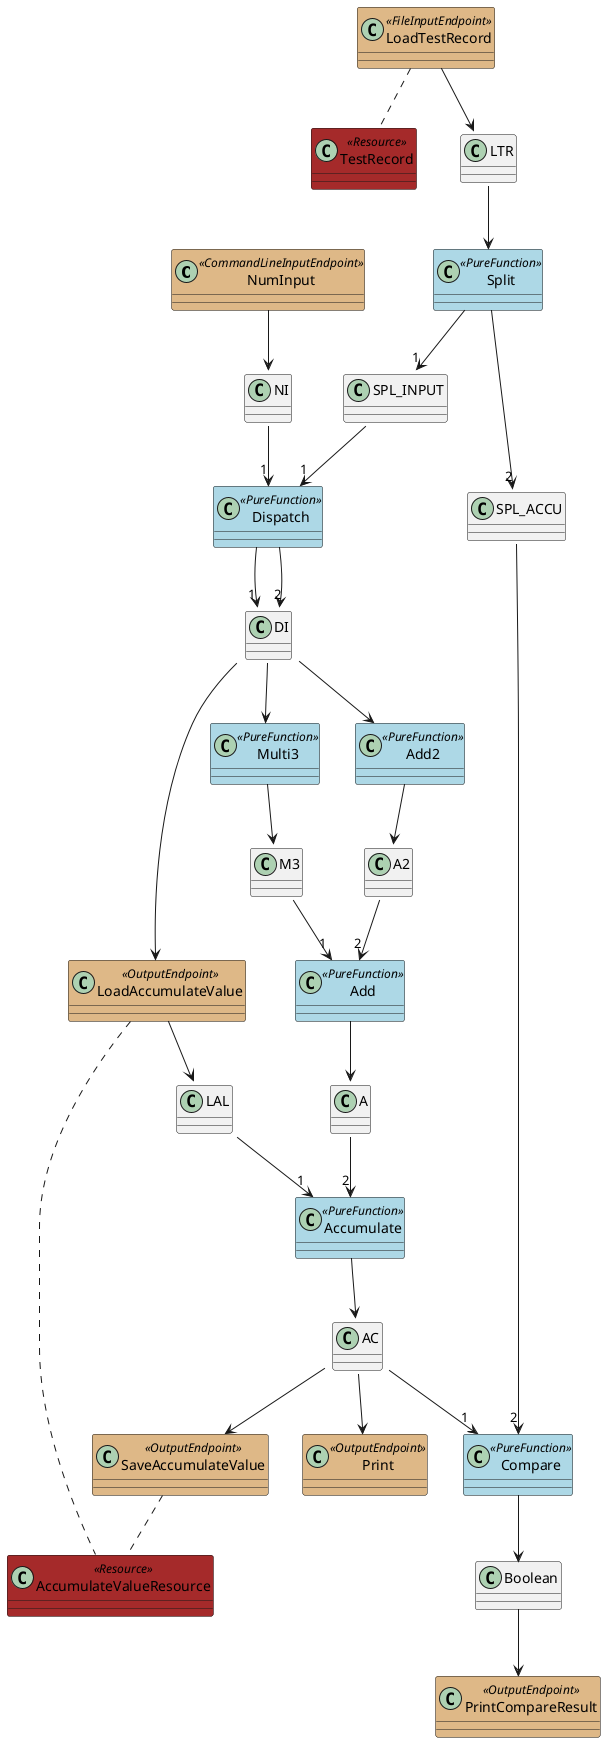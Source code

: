 
@startuml

skinparam class {
	BackgroundColor<<CommandLineInputEndpoint>> BurlyWood
	BackgroundColor<<FileInputEndpoint>> BurlyWood
    BackgroundColor<<CommandLineArgsInputEndpoint>> BurlyWood
    BackgroundColor<<AliyunHttpInputEndpoint>> BurlyWood
    BackgroundColor<<OutputEndpoint>> BurlyWood
    BackgroundColor<<PureFunction>> LightBlue
    BackgroundColor<<AlternativePath>> Crimson
    BackgroundColor<<Resource>> Brown
}

class NumInput <<CommandLineInputEndpoint>>
class Add2 <<PureFunction>>
class Add <<PureFunction>>
class Print <<OutputEndpoint>>
class Multi3 <<PureFunction>>
class Accumulate <<PureFunction>>
class LoadAccumulateValue <<OutputEndpoint>>
class SaveAccumulateValue <<OutputEndpoint>>
class AccumulateValueResource <<Resource>>
class Dispatch <<PureFunction>>
class LoadTestRecord <<FileInputEndpoint>>
class Split <<PureFunction>>
class TestRecord <<Resource>>
class Compare <<PureFunction>>
class PrintCompareResult <<OutputEndpoint>>

LoadAccumulateValue .. AccumulateValueResource
SaveAccumulateValue .. AccumulateValueResource
NumInput --> NI::Integer
LoadTestRecord --> LTR::String
LoadTestRecord .. TestRecord
LTR::String --> Split
Split --> "1" SPL_INPUT::Integer
Split --> "2" SPL_ACCU::Integer
SPL_INPUT::Integer --> "1" Dispatch
NI::Integer --> "1" Dispatch
Dispatch --> "1" DI::Integer
Dispatch --> "2" DI::Unit
DI::Unit --> LoadAccumulateValue
LoadAccumulateValue --> LAL::Integer
LAL::Integer --> "1" Accumulate
DI::Integer --> Add2
DI::Integer --> Multi3
Add2 --> A2::Integer
A2::Integer --> "2" Add
Multi3 --> M3::Integer
M3::Integer --> "1" Add
Add --> A::Integer
A::Integer --> "2" Accumulate
Accumulate --> AC::Integer
AC::Integer --> Print
AC::Integer --> SaveAccumulateValue
AC::Integer --> "1" Compare
SPL_ACCU::Integer --> "2" Compare
Compare --> Boolean
Boolean --> PrintCompareResult
@enduml
